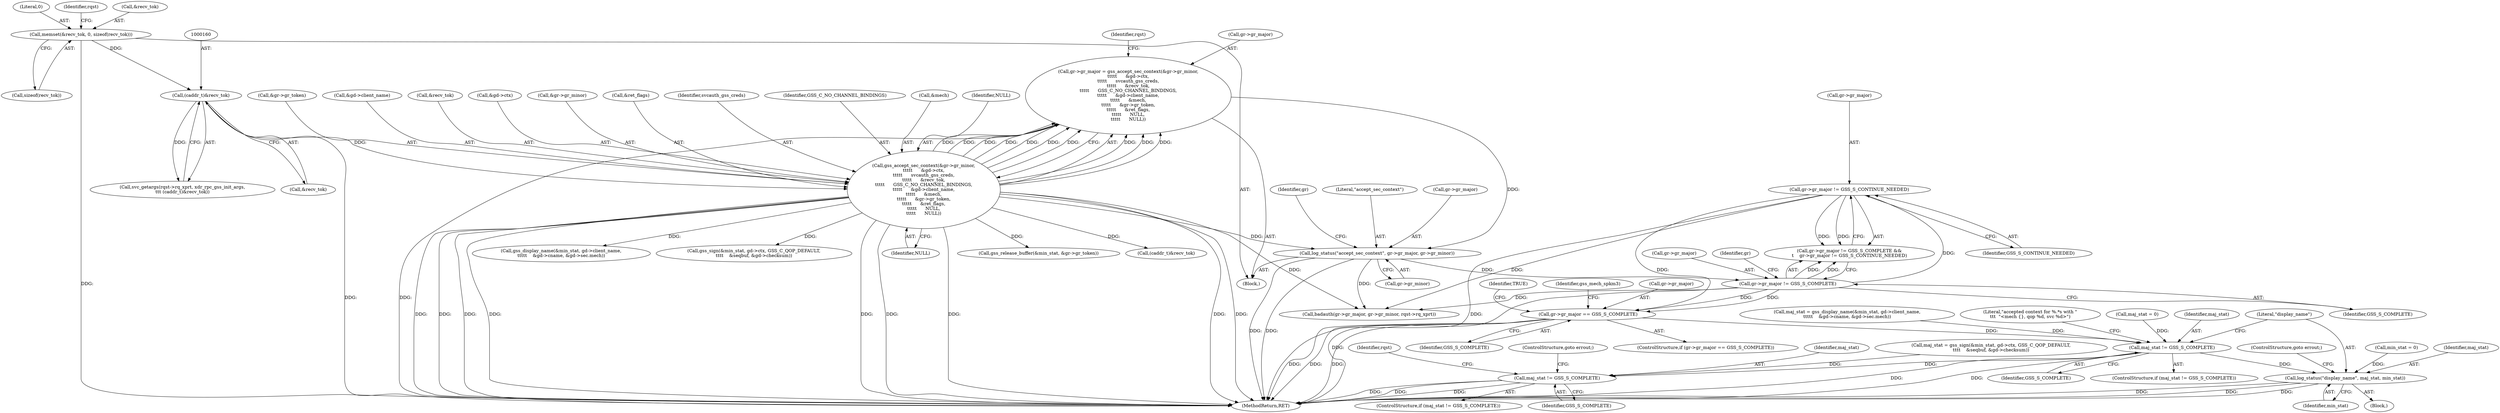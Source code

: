 digraph "0_krb5_5bb8a6b9c9eb8dd22bc9526751610aaa255ead9c_0@pointer" {
"1000304" [label="(Call,gr->gr_major == GSS_S_COMPLETE)"];
"1000220" [label="(Call,gr->gr_major != GSS_S_CONTINUE_NEEDED)"];
"1000215" [label="(Call,gr->gr_major != GSS_S_COMPLETE)"];
"1000205" [label="(Call,log_status(\"accept_sec_context\", gr->gr_major, gr->gr_minor))"];
"1000165" [label="(Call,gr->gr_major = gss_accept_sec_context(&gr->gr_minor,\n\t\t\t\t\t      &gd->ctx,\n\t\t\t\t\t      svcauth_gss_creds,\n\t\t\t\t\t      &recv_tok,\n\t\t\t\t\t      GSS_C_NO_CHANNEL_BINDINGS,\n\t\t\t\t\t      &gd->client_name,\n\t\t\t\t\t      &mech,\n\t\t\t\t\t      &gr->gr_token,\n\t\t\t\t\t      &ret_flags,\n\t\t\t\t\t      NULL,\n\t\t\t\t\t      NULL))"];
"1000169" [label="(Call,gss_accept_sec_context(&gr->gr_minor,\n\t\t\t\t\t      &gd->ctx,\n\t\t\t\t\t      svcauth_gss_creds,\n\t\t\t\t\t      &recv_tok,\n\t\t\t\t\t      GSS_C_NO_CHANNEL_BINDINGS,\n\t\t\t\t\t      &gd->client_name,\n\t\t\t\t\t      &mech,\n\t\t\t\t\t      &gr->gr_token,\n\t\t\t\t\t      &ret_flags,\n\t\t\t\t\t      NULL,\n\t\t\t\t\t      NULL))"];
"1000159" [label="(Call,(caddr_t)&recv_tok)"];
"1000146" [label="(Call,memset(&recv_tok, 0, sizeof(recv_tok)))"];
"1000335" [label="(Call,maj_stat != GSS_S_COMPLETE)"];
"1000339" [label="(Call,log_status(\"display_name\", maj_stat, min_stat))"];
"1000409" [label="(Call,maj_stat != GSS_S_COMPLETE)"];
"1000205" [label="(Call,log_status(\"accept_sec_context\", gr->gr_major, gr->gr_minor))"];
"1000154" [label="(Call,svc_getargs(rqst->rq_xprt, xdr_rpc_gss_init_args,\n\t\t\t (caddr_t)&recv_tok))"];
"1000418" [label="(Identifier,rqst)"];
"1000220" [label="(Call,gr->gr_major != GSS_S_CONTINUE_NEEDED)"];
"1000201" [label="(Call,(caddr_t)&recv_tok)"];
"1000336" [label="(Identifier,maj_stat)"];
"1000195" [label="(Identifier,NULL)"];
"1000217" [label="(Identifier,gr)"];
"1000316" [label="(Call,maj_stat = gss_display_name(&min_stat, gd->client_name,\n\t\t\t\t\t    &gd->cname, &gd->sec.mech))"];
"1000450" [label="(Identifier,TRUE)"];
"1000340" [label="(Literal,\"display_name\")"];
"1000182" [label="(Call,&gd->client_name)"];
"1000318" [label="(Call,gss_display_name(&min_stat, gd->client_name,\n\t\t\t\t\t    &gd->cname, &gd->sec.mech))"];
"1000149" [label="(Literal,0)"];
"1000169" [label="(Call,gss_accept_sec_context(&gr->gr_minor,\n\t\t\t\t\t      &gd->ctx,\n\t\t\t\t\t      svcauth_gss_creds,\n\t\t\t\t\t      &recv_tok,\n\t\t\t\t\t      GSS_C_NO_CHANNEL_BINDINGS,\n\t\t\t\t\t      &gd->client_name,\n\t\t\t\t\t      &mech,\n\t\t\t\t\t      &gr->gr_token,\n\t\t\t\t\t      &ret_flags,\n\t\t\t\t\t      NULL,\n\t\t\t\t\t      NULL))"];
"1000216" [label="(Call,gr->gr_major)"];
"1000345" [label="(Literal,\"accepted context for %.*s with \"\n\t\t\t  \"<mech {}, qop %d, svc %d>\")"];
"1000179" [label="(Call,&recv_tok)"];
"1000395" [label="(Call,gss_sign(&min_stat, gd->ctx, GSS_C_QOP_DEFAULT,\n\t\t\t\t    &seqbuf, &gd->checksum))"];
"1000409" [label="(Call,maj_stat != GSS_S_COMPLETE)"];
"1000224" [label="(Identifier,GSS_S_CONTINUE_NEEDED)"];
"1000461" [label="(MethodReturn,RET)"];
"1000226" [label="(Call,badauth(gr->gr_major, gr->gr_minor, rqst->rq_xprt))"];
"1000174" [label="(Call,&gd->ctx)"];
"1000342" [label="(Identifier,min_stat)"];
"1000413" [label="(ControlStructure,goto errout;)"];
"1000170" [label="(Call,&gr->gr_minor)"];
"1000206" [label="(Literal,\"accept_sec_context\")"];
"1000166" [label="(Call,gr->gr_major)"];
"1000159" [label="(Call,(caddr_t)&recv_tok)"];
"1000192" [label="(Call,&ret_flags)"];
"1000408" [label="(ControlStructure,if (maj_stat != GSS_S_COMPLETE))"];
"1000411" [label="(Identifier,GSS_S_COMPLETE)"];
"1000178" [label="(Identifier,svcauth_gss_creds)"];
"1000181" [label="(Identifier,GSS_C_NO_CHANNEL_BINDINGS)"];
"1000313" [label="(Identifier,gss_mech_spkm3)"];
"1000219" [label="(Identifier,GSS_S_COMPLETE)"];
"1000308" [label="(Identifier,GSS_S_COMPLETE)"];
"1000161" [label="(Call,&recv_tok)"];
"1000186" [label="(Call,&mech)"];
"1000334" [label="(ControlStructure,if (maj_stat != GSS_S_COMPLETE))"];
"1000410" [label="(Identifier,maj_stat)"];
"1000305" [label="(Call,gr->gr_major)"];
"1000337" [label="(Identifier,GSS_S_COMPLETE)"];
"1000335" [label="(Call,maj_stat != GSS_S_COMPLETE)"];
"1000107" [label="(Block,)"];
"1000150" [label="(Call,sizeof(recv_tok))"];
"1000222" [label="(Identifier,gr)"];
"1000118" [label="(Call,min_stat = 0)"];
"1000221" [label="(Call,gr->gr_major)"];
"1000215" [label="(Call,gr->gr_major != GSS_S_COMPLETE)"];
"1000207" [label="(Call,gr->gr_major)"];
"1000165" [label="(Call,gr->gr_major = gss_accept_sec_context(&gr->gr_minor,\n\t\t\t\t\t      &gd->ctx,\n\t\t\t\t\t      svcauth_gss_creds,\n\t\t\t\t\t      &recv_tok,\n\t\t\t\t\t      GSS_C_NO_CHANNEL_BINDINGS,\n\t\t\t\t\t      &gd->client_name,\n\t\t\t\t\t      &mech,\n\t\t\t\t\t      &gr->gr_token,\n\t\t\t\t\t      &ret_flags,\n\t\t\t\t\t      NULL,\n\t\t\t\t\t      NULL))"];
"1000146" [label="(Call,memset(&recv_tok, 0, sizeof(recv_tok)))"];
"1000341" [label="(Identifier,maj_stat)"];
"1000198" [label="(Identifier,rqst)"];
"1000156" [label="(Identifier,rqst)"];
"1000114" [label="(Call,maj_stat = 0)"];
"1000303" [label="(ControlStructure,if (gr->gr_major == GSS_S_COMPLETE))"];
"1000304" [label="(Call,gr->gr_major == GSS_S_COMPLETE)"];
"1000194" [label="(Identifier,NULL)"];
"1000343" [label="(ControlStructure,goto errout;)"];
"1000393" [label="(Call,maj_stat = gss_sign(&min_stat, gd->ctx, GSS_C_QOP_DEFAULT,\n\t\t\t\t    &seqbuf, &gd->checksum))"];
"1000338" [label="(Block,)"];
"1000210" [label="(Call,gr->gr_minor)"];
"1000147" [label="(Call,&recv_tok)"];
"1000214" [label="(Call,gr->gr_major != GSS_S_COMPLETE &&\n\t    gr->gr_major != GSS_S_CONTINUE_NEEDED)"];
"1000188" [label="(Call,&gr->gr_token)"];
"1000452" [label="(Call,gss_release_buffer(&min_stat, &gr->gr_token))"];
"1000339" [label="(Call,log_status(\"display_name\", maj_stat, min_stat))"];
"1000304" -> "1000303"  [label="AST: "];
"1000304" -> "1000308"  [label="CFG: "];
"1000305" -> "1000304"  [label="AST: "];
"1000308" -> "1000304"  [label="AST: "];
"1000313" -> "1000304"  [label="CFG: "];
"1000450" -> "1000304"  [label="CFG: "];
"1000304" -> "1000461"  [label="DDG: "];
"1000304" -> "1000461"  [label="DDG: "];
"1000304" -> "1000461"  [label="DDG: "];
"1000220" -> "1000304"  [label="DDG: "];
"1000215" -> "1000304"  [label="DDG: "];
"1000215" -> "1000304"  [label="DDG: "];
"1000304" -> "1000335"  [label="DDG: "];
"1000220" -> "1000214"  [label="AST: "];
"1000220" -> "1000224"  [label="CFG: "];
"1000221" -> "1000220"  [label="AST: "];
"1000224" -> "1000220"  [label="AST: "];
"1000214" -> "1000220"  [label="CFG: "];
"1000220" -> "1000461"  [label="DDG: "];
"1000220" -> "1000214"  [label="DDG: "];
"1000220" -> "1000214"  [label="DDG: "];
"1000215" -> "1000220"  [label="DDG: "];
"1000220" -> "1000226"  [label="DDG: "];
"1000215" -> "1000214"  [label="AST: "];
"1000215" -> "1000219"  [label="CFG: "];
"1000216" -> "1000215"  [label="AST: "];
"1000219" -> "1000215"  [label="AST: "];
"1000222" -> "1000215"  [label="CFG: "];
"1000214" -> "1000215"  [label="CFG: "];
"1000215" -> "1000461"  [label="DDG: "];
"1000215" -> "1000214"  [label="DDG: "];
"1000215" -> "1000214"  [label="DDG: "];
"1000205" -> "1000215"  [label="DDG: "];
"1000215" -> "1000226"  [label="DDG: "];
"1000205" -> "1000107"  [label="AST: "];
"1000205" -> "1000210"  [label="CFG: "];
"1000206" -> "1000205"  [label="AST: "];
"1000207" -> "1000205"  [label="AST: "];
"1000210" -> "1000205"  [label="AST: "];
"1000217" -> "1000205"  [label="CFG: "];
"1000205" -> "1000461"  [label="DDG: "];
"1000205" -> "1000461"  [label="DDG: "];
"1000165" -> "1000205"  [label="DDG: "];
"1000169" -> "1000205"  [label="DDG: "];
"1000205" -> "1000226"  [label="DDG: "];
"1000165" -> "1000107"  [label="AST: "];
"1000165" -> "1000169"  [label="CFG: "];
"1000166" -> "1000165"  [label="AST: "];
"1000169" -> "1000165"  [label="AST: "];
"1000198" -> "1000165"  [label="CFG: "];
"1000165" -> "1000461"  [label="DDG: "];
"1000169" -> "1000165"  [label="DDG: "];
"1000169" -> "1000165"  [label="DDG: "];
"1000169" -> "1000165"  [label="DDG: "];
"1000169" -> "1000165"  [label="DDG: "];
"1000169" -> "1000165"  [label="DDG: "];
"1000169" -> "1000165"  [label="DDG: "];
"1000169" -> "1000165"  [label="DDG: "];
"1000169" -> "1000165"  [label="DDG: "];
"1000169" -> "1000165"  [label="DDG: "];
"1000169" -> "1000165"  [label="DDG: "];
"1000169" -> "1000195"  [label="CFG: "];
"1000170" -> "1000169"  [label="AST: "];
"1000174" -> "1000169"  [label="AST: "];
"1000178" -> "1000169"  [label="AST: "];
"1000179" -> "1000169"  [label="AST: "];
"1000181" -> "1000169"  [label="AST: "];
"1000182" -> "1000169"  [label="AST: "];
"1000186" -> "1000169"  [label="AST: "];
"1000188" -> "1000169"  [label="AST: "];
"1000192" -> "1000169"  [label="AST: "];
"1000194" -> "1000169"  [label="AST: "];
"1000195" -> "1000169"  [label="AST: "];
"1000169" -> "1000461"  [label="DDG: "];
"1000169" -> "1000461"  [label="DDG: "];
"1000169" -> "1000461"  [label="DDG: "];
"1000169" -> "1000461"  [label="DDG: "];
"1000169" -> "1000461"  [label="DDG: "];
"1000169" -> "1000461"  [label="DDG: "];
"1000169" -> "1000461"  [label="DDG: "];
"1000169" -> "1000461"  [label="DDG: "];
"1000169" -> "1000461"  [label="DDG: "];
"1000159" -> "1000169"  [label="DDG: "];
"1000169" -> "1000201"  [label="DDG: "];
"1000169" -> "1000226"  [label="DDG: "];
"1000169" -> "1000318"  [label="DDG: "];
"1000169" -> "1000395"  [label="DDG: "];
"1000169" -> "1000452"  [label="DDG: "];
"1000159" -> "1000154"  [label="AST: "];
"1000159" -> "1000161"  [label="CFG: "];
"1000160" -> "1000159"  [label="AST: "];
"1000161" -> "1000159"  [label="AST: "];
"1000154" -> "1000159"  [label="CFG: "];
"1000159" -> "1000461"  [label="DDG: "];
"1000159" -> "1000154"  [label="DDG: "];
"1000146" -> "1000159"  [label="DDG: "];
"1000146" -> "1000107"  [label="AST: "];
"1000146" -> "1000150"  [label="CFG: "];
"1000147" -> "1000146"  [label="AST: "];
"1000149" -> "1000146"  [label="AST: "];
"1000150" -> "1000146"  [label="AST: "];
"1000156" -> "1000146"  [label="CFG: "];
"1000146" -> "1000461"  [label="DDG: "];
"1000335" -> "1000334"  [label="AST: "];
"1000335" -> "1000337"  [label="CFG: "];
"1000336" -> "1000335"  [label="AST: "];
"1000337" -> "1000335"  [label="AST: "];
"1000340" -> "1000335"  [label="CFG: "];
"1000345" -> "1000335"  [label="CFG: "];
"1000335" -> "1000461"  [label="DDG: "];
"1000335" -> "1000461"  [label="DDG: "];
"1000114" -> "1000335"  [label="DDG: "];
"1000316" -> "1000335"  [label="DDG: "];
"1000335" -> "1000339"  [label="DDG: "];
"1000335" -> "1000409"  [label="DDG: "];
"1000339" -> "1000338"  [label="AST: "];
"1000339" -> "1000342"  [label="CFG: "];
"1000340" -> "1000339"  [label="AST: "];
"1000341" -> "1000339"  [label="AST: "];
"1000342" -> "1000339"  [label="AST: "];
"1000343" -> "1000339"  [label="CFG: "];
"1000339" -> "1000461"  [label="DDG: "];
"1000339" -> "1000461"  [label="DDG: "];
"1000339" -> "1000461"  [label="DDG: "];
"1000118" -> "1000339"  [label="DDG: "];
"1000409" -> "1000408"  [label="AST: "];
"1000409" -> "1000411"  [label="CFG: "];
"1000410" -> "1000409"  [label="AST: "];
"1000411" -> "1000409"  [label="AST: "];
"1000413" -> "1000409"  [label="CFG: "];
"1000418" -> "1000409"  [label="CFG: "];
"1000409" -> "1000461"  [label="DDG: "];
"1000409" -> "1000461"  [label="DDG: "];
"1000409" -> "1000461"  [label="DDG: "];
"1000393" -> "1000409"  [label="DDG: "];
}
